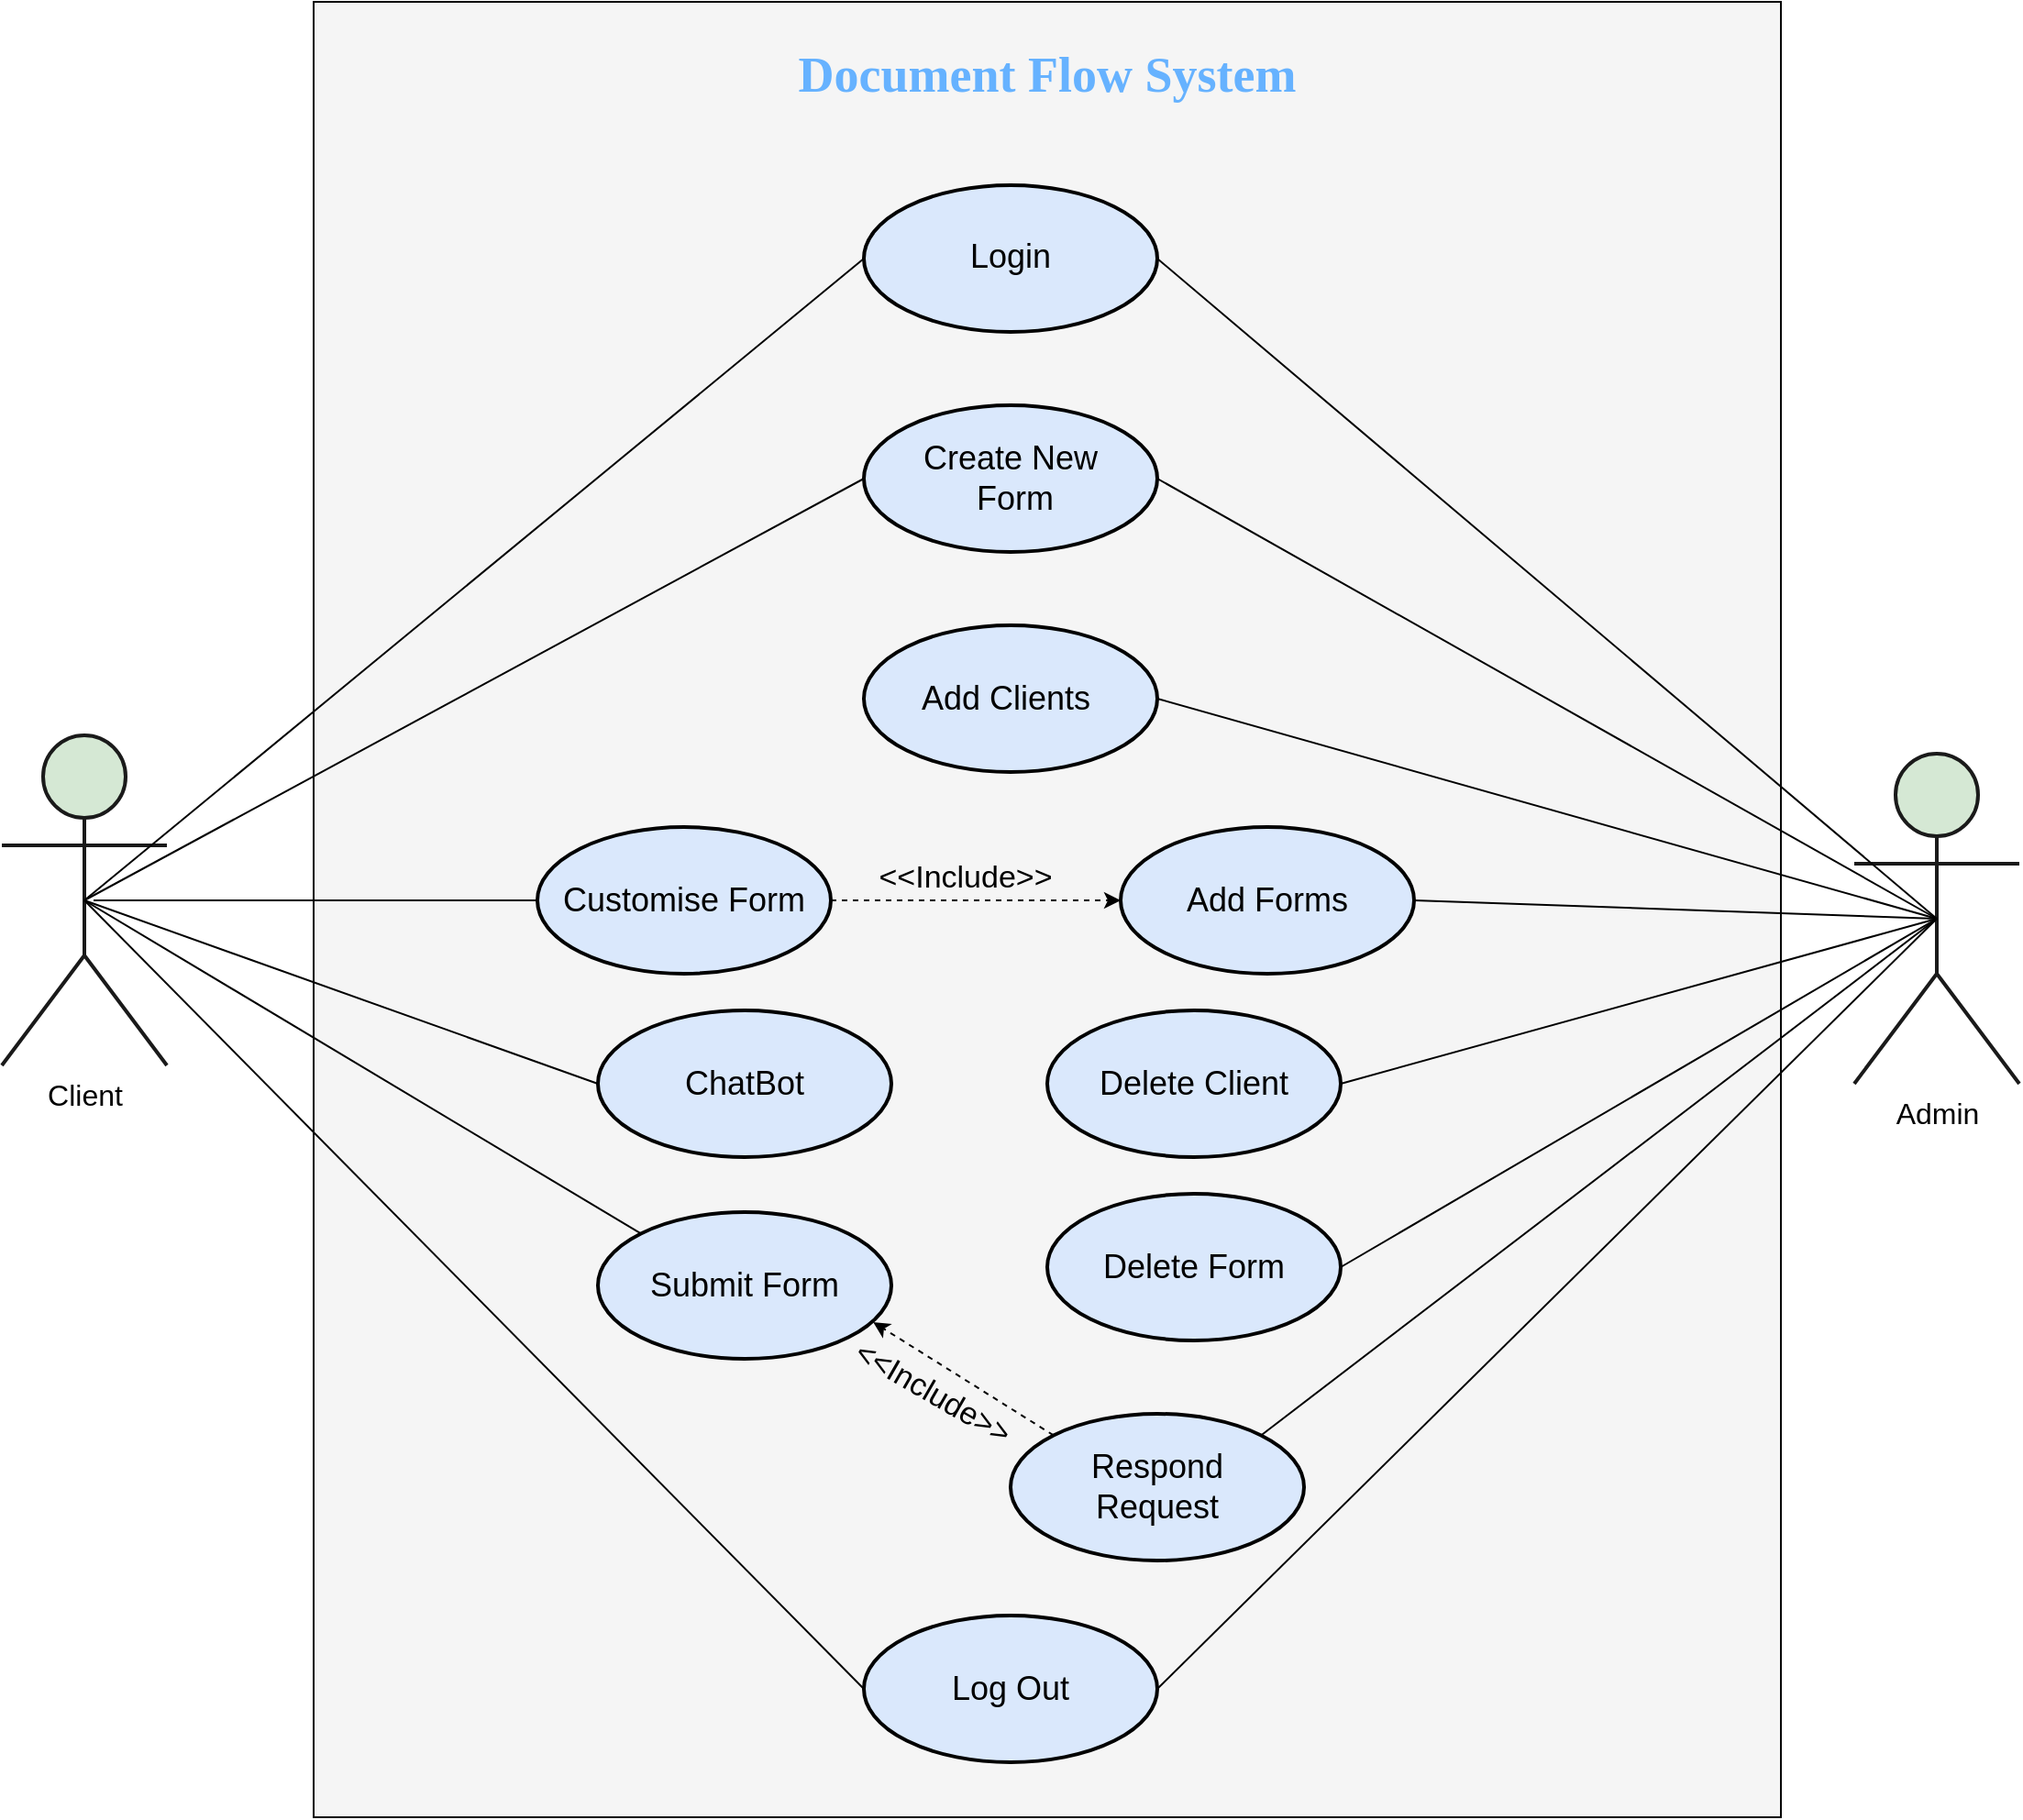 <mxfile version="13.8.8" type="device"><diagram id="K_i7jVQ3j90SzJdDo2uA" name="Page-2"><mxGraphModel dx="3147" dy="1903" grid="1" gridSize="10" guides="1" tooltips="1" connect="1" arrows="1" fold="1" page="1" pageScale="1" pageWidth="850" pageHeight="1100" math="0" shadow="0"><root><mxCell id="Vs_13dxPWZfry9MP1gIx-0"/><mxCell id="Vs_13dxPWZfry9MP1gIx-1" parent="Vs_13dxPWZfry9MP1gIx-0"/><mxCell id="tQweL2eI320Po4uiPMP4-23" value="" style="rounded=0;whiteSpace=wrap;html=1;strokeWidth=1;fontSize=16;fillColor=#f5f5f5;fontColor=#333333;" parent="Vs_13dxPWZfry9MP1gIx-1" vertex="1"><mxGeometry x="-1430" y="-1060" width="800" height="990" as="geometry"/></mxCell><mxCell id="t_IKFs2Dqeitd7gLeSHG-1" value="&lt;p style=&quot;line-height: 130%&quot;&gt;&lt;font style=&quot;font-size: 18px&quot;&gt;Login&lt;/font&gt;&lt;/p&gt;" style="ellipse;whiteSpace=wrap;html=1;fillColor=#dae8fc;strokeColor=#000000;strokeWidth=2;" parent="Vs_13dxPWZfry9MP1gIx-1" vertex="1"><mxGeometry x="-1130" y="-960" width="160" height="80" as="geometry"/></mxCell><mxCell id="t_IKFs2Dqeitd7gLeSHG-2" value="&lt;font style=&quot;font-size: 18px&quot;&gt;Create New&lt;br&gt;&amp;nbsp;Form&lt;/font&gt;" style="ellipse;whiteSpace=wrap;html=1;fillColor=#dae8fc;strokeColor=#000000;strokeWidth=2;" parent="Vs_13dxPWZfry9MP1gIx-1" vertex="1"><mxGeometry x="-1130" y="-840" width="160" height="80" as="geometry"/></mxCell><mxCell id="t_IKFs2Dqeitd7gLeSHG-3" value="&lt;font style=&quot;font-size: 18px&quot;&gt;Submit Form&lt;/font&gt;" style="ellipse;whiteSpace=wrap;html=1;fontSize=16;fillColor=#dae8fc;strokeColor=#000000;strokeWidth=2;" parent="Vs_13dxPWZfry9MP1gIx-1" vertex="1"><mxGeometry x="-1275" y="-400" width="160" height="80" as="geometry"/></mxCell><mxCell id="t_IKFs2Dqeitd7gLeSHG-4" value="&lt;font style=&quot;font-size: 18px&quot;&gt;Add Clients&amp;nbsp;&lt;/font&gt;" style="ellipse;whiteSpace=wrap;html=1;fillColor=#dae8fc;strokeColor=#000000;strokeWidth=2;" parent="Vs_13dxPWZfry9MP1gIx-1" vertex="1"><mxGeometry x="-1130" y="-720" width="160" height="80" as="geometry"/></mxCell><mxCell id="9ZV9PIZ4C7ROgg9xUnnG-3" style="edgeStyle=orthogonalEdgeStyle;rounded=0;orthogonalLoop=1;jettySize=auto;html=1;entryX=0;entryY=0.5;entryDx=0;entryDy=0;dashed=1;fontSize=17;" edge="1" parent="Vs_13dxPWZfry9MP1gIx-1" source="t_IKFs2Dqeitd7gLeSHG-5" target="t_IKFs2Dqeitd7gLeSHG-6"><mxGeometry relative="1" as="geometry"/></mxCell><mxCell id="t_IKFs2Dqeitd7gLeSHG-5" value="Customise Form" style="ellipse;whiteSpace=wrap;html=1;fontSize=18;fillColor=#dae8fc;strokeColor=#000000;strokeWidth=2;" parent="Vs_13dxPWZfry9MP1gIx-1" vertex="1"><mxGeometry x="-1308" y="-610" width="160" height="80" as="geometry"/></mxCell><mxCell id="t_IKFs2Dqeitd7gLeSHG-6" value="&lt;font style=&quot;font-size: 18px&quot;&gt;Add Forms&lt;/font&gt;" style="ellipse;whiteSpace=wrap;html=1;fillColor=#dae8fc;strokeColor=#000000;strokeWidth=2;" parent="Vs_13dxPWZfry9MP1gIx-1" vertex="1"><mxGeometry x="-990" y="-610" width="160" height="80" as="geometry"/></mxCell><mxCell id="t_IKFs2Dqeitd7gLeSHG-8" value="&lt;font style=&quot;font-size: 18px;&quot;&gt;Delete Client&lt;/font&gt;" style="ellipse;whiteSpace=wrap;html=1;fillColor=#dae8fc;strokeColor=#000000;strokeWidth=2;fontSize=18;" parent="Vs_13dxPWZfry9MP1gIx-1" vertex="1"><mxGeometry x="-1030" y="-510" width="160" height="80" as="geometry"/></mxCell><mxCell id="t_IKFs2Dqeitd7gLeSHG-9" value="&lt;font style=&quot;font-size: 18px;&quot;&gt;ChatBot&lt;/font&gt;" style="ellipse;whiteSpace=wrap;html=1;fontSize=18;fillColor=#dae8fc;strokeColor=#000000;strokeWidth=2;" parent="Vs_13dxPWZfry9MP1gIx-1" vertex="1"><mxGeometry x="-1275" y="-510" width="160" height="80" as="geometry"/></mxCell><mxCell id="t_IKFs2Dqeitd7gLeSHG-10" value="&lt;font style=&quot;font-size: 18px;&quot;&gt;Delete Form&lt;/font&gt;" style="ellipse;whiteSpace=wrap;html=1;fillColor=#dae8fc;strokeColor=#000000;strokeWidth=2;fontSize=18;" parent="Vs_13dxPWZfry9MP1gIx-1" vertex="1"><mxGeometry x="-1030" y="-410" width="160" height="80" as="geometry"/></mxCell><mxCell id="t_IKFs2Dqeitd7gLeSHG-12" value="&lt;font style=&quot;font-size: 18px&quot;&gt;Respond&lt;br&gt;Request&lt;/font&gt;" style="ellipse;whiteSpace=wrap;html=1;fillColor=#dae8fc;strokeColor=#000000;strokeWidth=2;fontSize=18;" parent="Vs_13dxPWZfry9MP1gIx-1" vertex="1"><mxGeometry x="-1050" y="-290" width="160" height="80" as="geometry"/></mxCell><mxCell id="7kTsAY6sYmZmr6a-_Zsp-0" value="&lt;font style=&quot;font-size: 18px;&quot;&gt;Log Out&lt;/font&gt;" style="ellipse;whiteSpace=wrap;html=1;fillColor=#dae8fc;strokeColor=#000000;strokeWidth=2;fontSize=18;" parent="Vs_13dxPWZfry9MP1gIx-1" vertex="1"><mxGeometry x="-1130" y="-180" width="160" height="80" as="geometry"/></mxCell><mxCell id="tQweL2eI320Po4uiPMP4-0" value="Client" style="shape=umlActor;verticalLabelPosition=bottom;labelBackgroundColor=#ffffff;verticalAlign=top;html=1;outlineConnect=0;fontSize=16;fillColor=#d5e8d4;strokeColor=#1A1A1A;strokeWidth=2;" parent="Vs_13dxPWZfry9MP1gIx-1" vertex="1"><mxGeometry x="-1600" y="-660" width="90" height="180" as="geometry"/></mxCell><mxCell id="tQweL2eI320Po4uiPMP4-2" value="Admin" style="shape=umlActor;verticalLabelPosition=bottom;labelBackgroundColor=#ffffff;verticalAlign=top;html=1;outlineConnect=0;fontSize=16;fillColor=#d5e8d4;strokeColor=#1A1A1A;strokeWidth=2;" parent="Vs_13dxPWZfry9MP1gIx-1" vertex="1"><mxGeometry x="-590" y="-650" width="90" height="180" as="geometry"/></mxCell><mxCell id="tQweL2eI320Po4uiPMP4-6" value="" style="endArrow=none;html=1;fontSize=16;entryX=0;entryY=0.5;entryDx=0;entryDy=0;exitX=0.5;exitY=0.5;exitDx=0;exitDy=0;exitPerimeter=0;" parent="Vs_13dxPWZfry9MP1gIx-1" source="tQweL2eI320Po4uiPMP4-0" target="t_IKFs2Dqeitd7gLeSHG-1" edge="1"><mxGeometry width="50" height="50" relative="1" as="geometry"><mxPoint x="-1100" y="-800" as="sourcePoint"/><mxPoint x="-1050" y="-850" as="targetPoint"/></mxGeometry></mxCell><mxCell id="tQweL2eI320Po4uiPMP4-8" value="" style="endArrow=none;html=1;fontSize=16;entryX=0;entryY=0.5;entryDx=0;entryDy=0;exitX=0.5;exitY=0.5;exitDx=0;exitDy=0;exitPerimeter=0;" parent="Vs_13dxPWZfry9MP1gIx-1" source="tQweL2eI320Po4uiPMP4-0" target="t_IKFs2Dqeitd7gLeSHG-2" edge="1"><mxGeometry width="50" height="50" relative="1" as="geometry"><mxPoint x="-1420" y="-672.239" as="sourcePoint"/><mxPoint x="-1130.0" y="-880" as="targetPoint"/></mxGeometry></mxCell><mxCell id="tQweL2eI320Po4uiPMP4-9" value="" style="endArrow=none;html=1;fontSize=16;entryX=0;entryY=0.5;entryDx=0;entryDy=0;" parent="Vs_13dxPWZfry9MP1gIx-1" target="t_IKFs2Dqeitd7gLeSHG-9" edge="1"><mxGeometry width="50" height="50" relative="1" as="geometry"><mxPoint x="-1555" y="-570" as="sourcePoint"/><mxPoint x="-1140.0" y="-607.76" as="targetPoint"/></mxGeometry></mxCell><mxCell id="tQweL2eI320Po4uiPMP4-11" value="" style="endArrow=none;html=1;fontSize=16;entryX=0;entryY=0.5;entryDx=0;entryDy=0;" parent="Vs_13dxPWZfry9MP1gIx-1" target="t_IKFs2Dqeitd7gLeSHG-5" edge="1"><mxGeometry width="50" height="50" relative="1" as="geometry"><mxPoint x="-1550" y="-570" as="sourcePoint"/><mxPoint x="-1270.0" y="-450" as="targetPoint"/></mxGeometry></mxCell><mxCell id="tQweL2eI320Po4uiPMP4-12" value="" style="endArrow=none;html=1;fontSize=16;entryX=0;entryY=0;entryDx=0;entryDy=0;exitX=0.5;exitY=0.5;exitDx=0;exitDy=0;exitPerimeter=0;" parent="Vs_13dxPWZfry9MP1gIx-1" source="tQweL2eI320Po4uiPMP4-0" target="t_IKFs2Dqeitd7gLeSHG-3" edge="1"><mxGeometry width="50" height="50" relative="1" as="geometry"><mxPoint x="-1430" y="-512.239" as="sourcePoint"/><mxPoint x="-1140.0" y="-720" as="targetPoint"/></mxGeometry></mxCell><mxCell id="tQweL2eI320Po4uiPMP4-13" value="" style="endArrow=none;html=1;fontSize=16;entryX=0;entryY=0.5;entryDx=0;entryDy=0;exitX=0.5;exitY=0.5;exitDx=0;exitDy=0;exitPerimeter=0;" parent="Vs_13dxPWZfry9MP1gIx-1" source="tQweL2eI320Po4uiPMP4-0" target="7kTsAY6sYmZmr6a-_Zsp-0" edge="1"><mxGeometry width="50" height="50" relative="1" as="geometry"><mxPoint x="-1450" y="-427.215" as="sourcePoint"/><mxPoint x="-1119.68" y="-186.56" as="targetPoint"/></mxGeometry></mxCell><mxCell id="tQweL2eI320Po4uiPMP4-14" value="" style="endArrow=none;html=1;fontSize=16;entryX=1;entryY=0.5;entryDx=0;entryDy=0;exitX=0.5;exitY=0.5;exitDx=0;exitDy=0;exitPerimeter=0;" parent="Vs_13dxPWZfry9MP1gIx-1" source="tQweL2eI320Po4uiPMP4-2" target="t_IKFs2Dqeitd7gLeSHG-1" edge="1"><mxGeometry width="50" height="50" relative="1" as="geometry"><mxPoint x="-1450" y="-511.429" as="sourcePoint"/><mxPoint x="-1110.0" y="-900" as="targetPoint"/></mxGeometry></mxCell><mxCell id="tQweL2eI320Po4uiPMP4-15" value="" style="endArrow=none;html=1;fontSize=16;entryX=1;entryY=0.5;entryDx=0;entryDy=0;exitX=0.5;exitY=0.5;exitDx=0;exitDy=0;exitPerimeter=0;" parent="Vs_13dxPWZfry9MP1gIx-1" source="tQweL2eI320Po4uiPMP4-2" target="t_IKFs2Dqeitd7gLeSHG-2" edge="1"><mxGeometry width="50" height="50" relative="1" as="geometry"><mxPoint x="-660" y="-684" as="sourcePoint"/><mxPoint x="-950.0" y="-900" as="targetPoint"/></mxGeometry></mxCell><mxCell id="tQweL2eI320Po4uiPMP4-16" value="" style="endArrow=none;html=1;fontSize=16;entryX=1;entryY=0.5;entryDx=0;entryDy=0;exitX=0.5;exitY=0.5;exitDx=0;exitDy=0;exitPerimeter=0;" parent="Vs_13dxPWZfry9MP1gIx-1" source="tQweL2eI320Po4uiPMP4-2" target="t_IKFs2Dqeitd7gLeSHG-4" edge="1"><mxGeometry width="50" height="50" relative="1" as="geometry"><mxPoint x="-680" y="-660" as="sourcePoint"/><mxPoint x="-940.0" y="-890" as="targetPoint"/></mxGeometry></mxCell><mxCell id="tQweL2eI320Po4uiPMP4-17" value="" style="endArrow=none;html=1;fontSize=16;entryX=1;entryY=0.5;entryDx=0;entryDy=0;exitX=0.5;exitY=0.5;exitDx=0;exitDy=0;exitPerimeter=0;" parent="Vs_13dxPWZfry9MP1gIx-1" source="tQweL2eI320Po4uiPMP4-2" target="t_IKFs2Dqeitd7gLeSHG-6" edge="1"><mxGeometry width="50" height="50" relative="1" as="geometry"><mxPoint x="-660" y="-652.769" as="sourcePoint"/><mxPoint x="-940.0" y="-670" as="targetPoint"/></mxGeometry></mxCell><mxCell id="tQweL2eI320Po4uiPMP4-18" value="" style="endArrow=none;html=1;fontSize=16;entryX=1;entryY=0.5;entryDx=0;entryDy=0;exitX=0.5;exitY=0.5;exitDx=0;exitDy=0;exitPerimeter=0;" parent="Vs_13dxPWZfry9MP1gIx-1" source="tQweL2eI320Po4uiPMP4-2" target="t_IKFs2Dqeitd7gLeSHG-8" edge="1"><mxGeometry width="50" height="50" relative="1" as="geometry"><mxPoint x="-660" y="-633.377" as="sourcePoint"/><mxPoint x="-860.16" y="-559.44" as="targetPoint"/></mxGeometry></mxCell><mxCell id="tQweL2eI320Po4uiPMP4-19" value="" style="endArrow=none;html=1;fontSize=16;entryX=1;entryY=0.5;entryDx=0;entryDy=0;exitX=0.5;exitY=0.5;exitDx=0;exitDy=0;exitPerimeter=0;" parent="Vs_13dxPWZfry9MP1gIx-1" source="tQweL2eI320Po4uiPMP4-2" target="t_IKFs2Dqeitd7gLeSHG-10" edge="1"><mxGeometry width="50" height="50" relative="1" as="geometry"><mxPoint x="-660" y="-607.872" as="sourcePoint"/><mxPoint x="-870" y="-321" as="targetPoint"/></mxGeometry></mxCell><mxCell id="tQweL2eI320Po4uiPMP4-21" value="" style="endArrow=none;html=1;fontSize=16;entryX=1;entryY=0;entryDx=0;entryDy=0;exitX=0.5;exitY=0.5;exitDx=0;exitDy=0;exitPerimeter=0;" parent="Vs_13dxPWZfry9MP1gIx-1" source="tQweL2eI320Po4uiPMP4-2" target="t_IKFs2Dqeitd7gLeSHG-12" edge="1"><mxGeometry width="50" height="50" relative="1" as="geometry"><mxPoint x="-600" y="-565.885" as="sourcePoint"/><mxPoint x="-910" y="-210" as="targetPoint"/></mxGeometry></mxCell><mxCell id="tQweL2eI320Po4uiPMP4-22" value="" style="endArrow=none;html=1;fontSize=16;entryX=1;entryY=0.5;entryDx=0;entryDy=0;exitX=0.5;exitY=0.5;exitDx=0;exitDy=0;exitPerimeter=0;" parent="Vs_13dxPWZfry9MP1gIx-1" source="tQweL2eI320Po4uiPMP4-2" target="7kTsAY6sYmZmr6a-_Zsp-0" edge="1"><mxGeometry width="50" height="50" relative="1" as="geometry"><mxPoint x="-590" y="-555.885" as="sourcePoint"/><mxPoint x="-960.0" y="-180" as="targetPoint"/></mxGeometry></mxCell><mxCell id="tQweL2eI320Po4uiPMP4-25" value="&lt;font face=&quot;Verdana&quot; size=&quot;1&quot; color=&quot;#66b2ff&quot;&gt;&lt;b style=&quot;font-size: 27px&quot;&gt;Document Flow System&lt;/b&gt;&lt;/font&gt;" style="text;html=1;strokeColor=none;fillColor=none;align=center;verticalAlign=middle;whiteSpace=wrap;rounded=0;fontSize=15;" parent="Vs_13dxPWZfry9MP1gIx-1" vertex="1"><mxGeometry x="-1250" y="-1030" width="440" height="20" as="geometry"/></mxCell><mxCell id="9ZV9PIZ4C7ROgg9xUnnG-1" value="" style="endArrow=classic;html=1;fontSize=18;entryX=0.938;entryY=0.75;entryDx=0;entryDy=0;exitX=0;exitY=0;exitDx=0;exitDy=0;dashed=1;entryPerimeter=0;" edge="1" parent="Vs_13dxPWZfry9MP1gIx-1" source="t_IKFs2Dqeitd7gLeSHG-12" target="t_IKFs2Dqeitd7gLeSHG-3"><mxGeometry width="50" height="50" relative="1" as="geometry"><mxPoint x="-1160" y="-470" as="sourcePoint"/><mxPoint x="-1210" y="-420" as="targetPoint"/></mxGeometry></mxCell><mxCell id="9ZV9PIZ4C7ROgg9xUnnG-2" value="&amp;lt;&amp;lt;Include&amp;gt;&amp;gt;" style="text;html=1;align=center;verticalAlign=middle;resizable=0;points=[];autosize=1;fontSize=17;rotation=30;" vertex="1" parent="Vs_13dxPWZfry9MP1gIx-1"><mxGeometry x="-1148" y="-316" width="110" height="30" as="geometry"/></mxCell><mxCell id="9ZV9PIZ4C7ROgg9xUnnG-4" value="&amp;lt;&amp;lt;Include&amp;gt;&amp;gt;" style="text;html=1;align=center;verticalAlign=middle;resizable=0;points=[];autosize=1;fontSize=17;rotation=0;" vertex="1" parent="Vs_13dxPWZfry9MP1gIx-1"><mxGeometry x="-1130" y="-597" width="110" height="30" as="geometry"/></mxCell></root></mxGraphModel></diagram></mxfile>